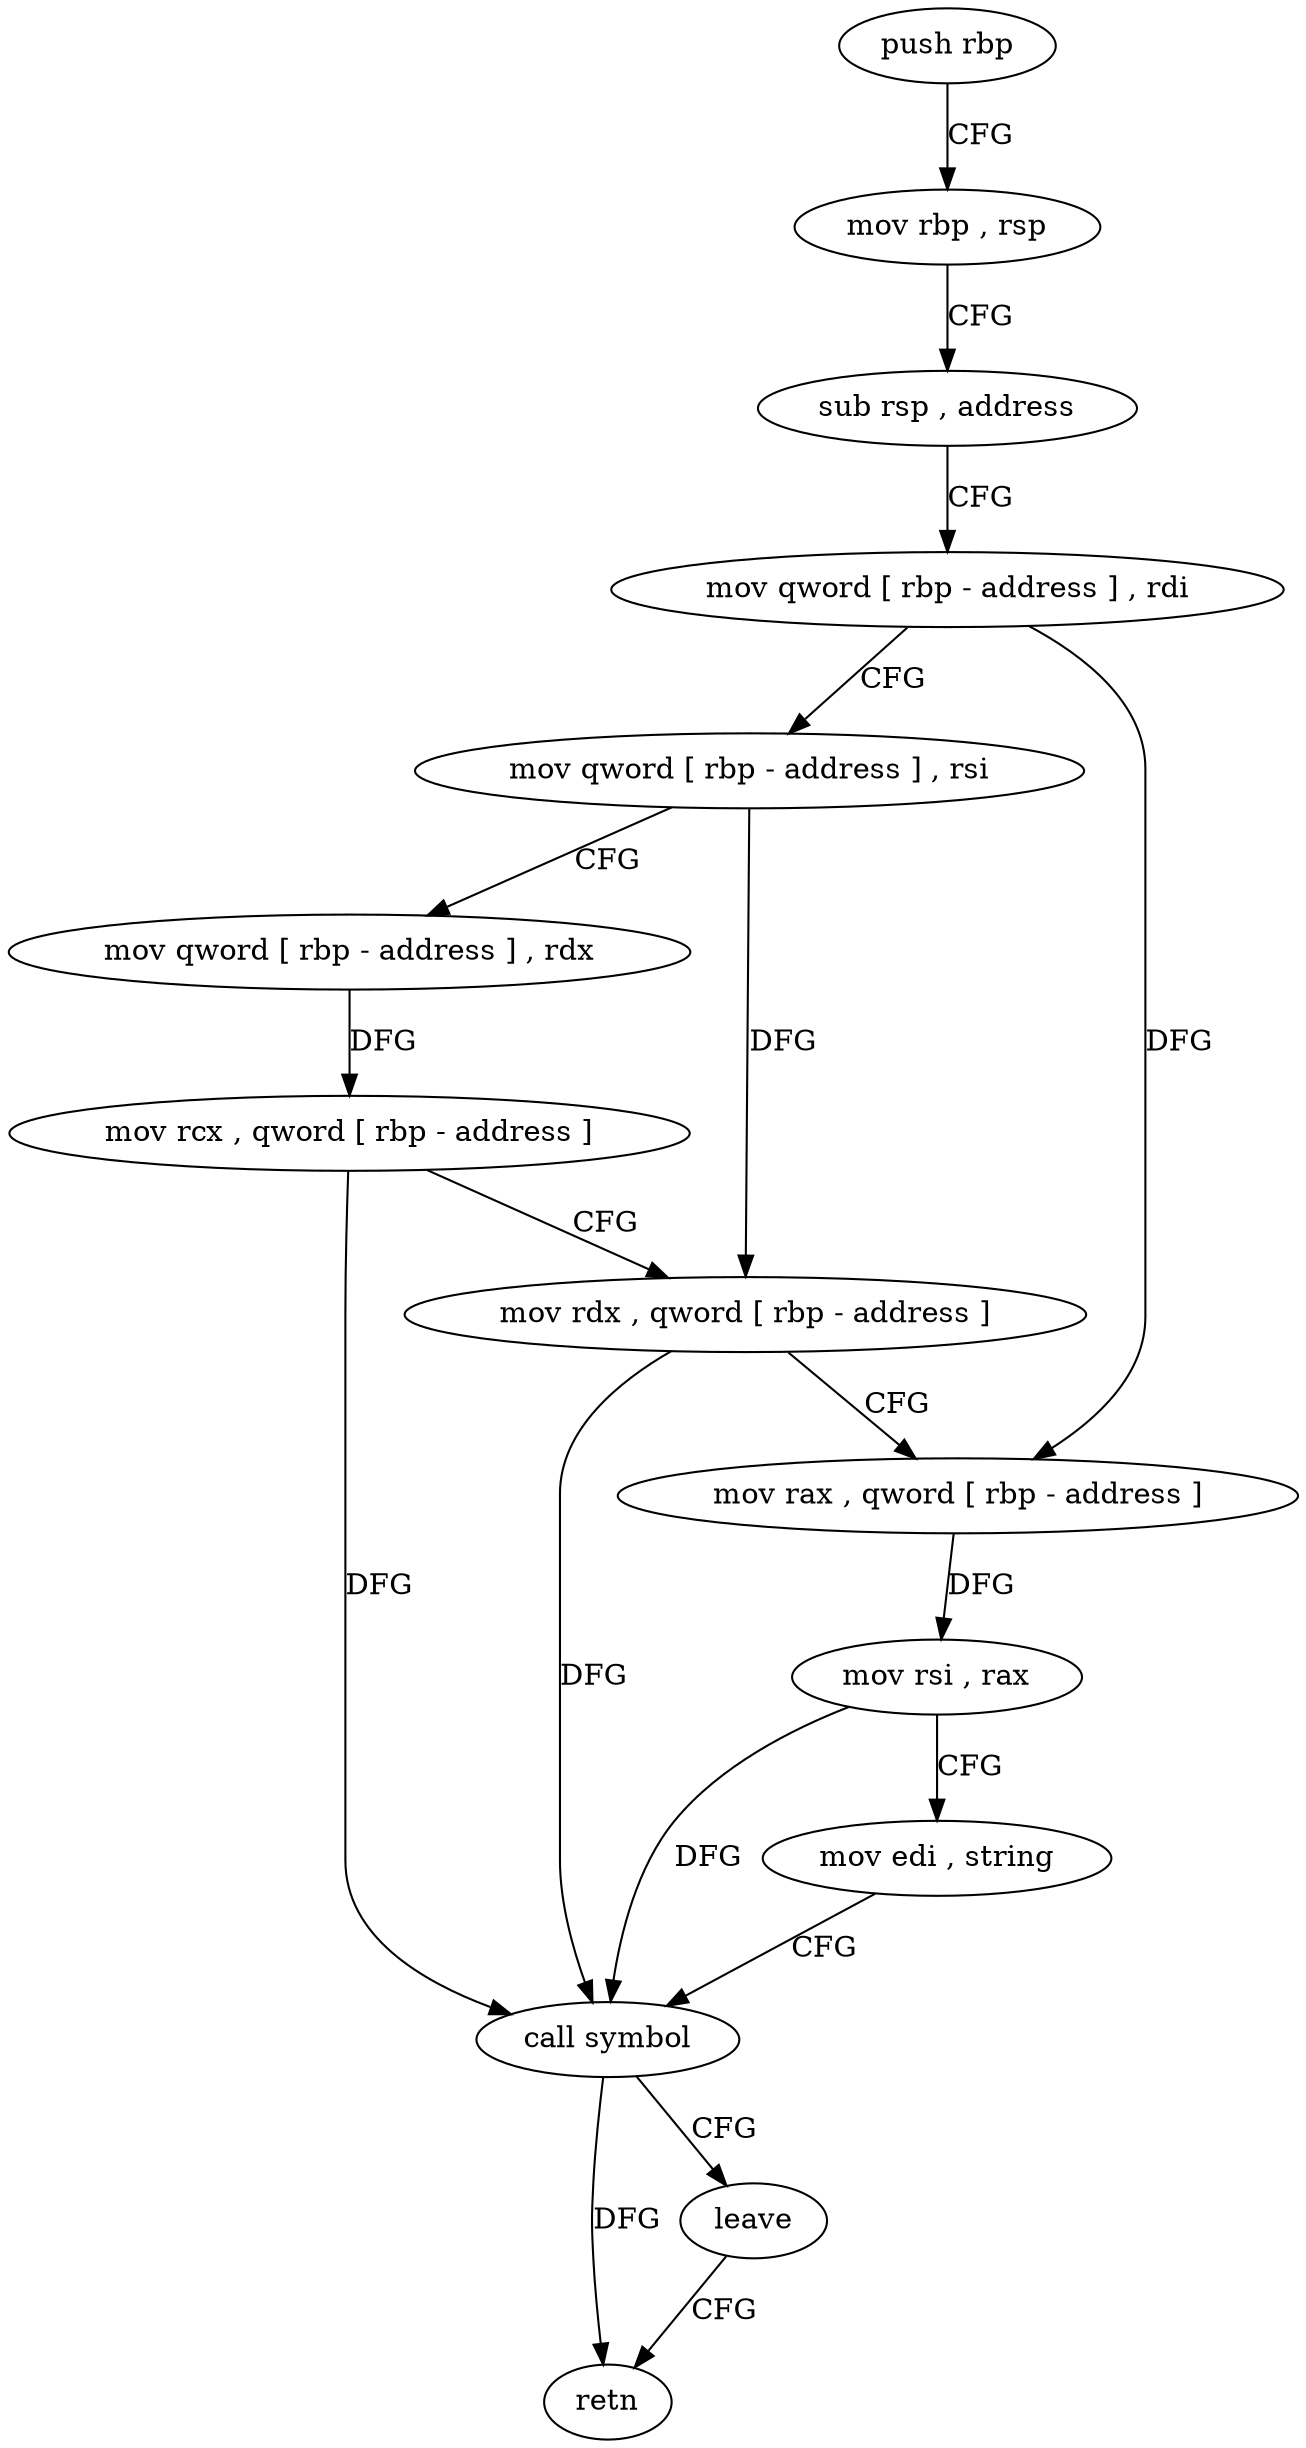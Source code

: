 digraph "func" {
"4258336" [label = "push rbp" ]
"4258337" [label = "mov rbp , rsp" ]
"4258340" [label = "sub rsp , address" ]
"4258344" [label = "mov qword [ rbp - address ] , rdi" ]
"4258348" [label = "mov qword [ rbp - address ] , rsi" ]
"4258352" [label = "mov qword [ rbp - address ] , rdx" ]
"4258356" [label = "mov rcx , qword [ rbp - address ]" ]
"4258360" [label = "mov rdx , qword [ rbp - address ]" ]
"4258364" [label = "mov rax , qword [ rbp - address ]" ]
"4258368" [label = "mov rsi , rax" ]
"4258371" [label = "mov edi , string" ]
"4258376" [label = "call symbol" ]
"4258381" [label = "leave" ]
"4258382" [label = "retn" ]
"4258336" -> "4258337" [ label = "CFG" ]
"4258337" -> "4258340" [ label = "CFG" ]
"4258340" -> "4258344" [ label = "CFG" ]
"4258344" -> "4258348" [ label = "CFG" ]
"4258344" -> "4258364" [ label = "DFG" ]
"4258348" -> "4258352" [ label = "CFG" ]
"4258348" -> "4258360" [ label = "DFG" ]
"4258352" -> "4258356" [ label = "DFG" ]
"4258356" -> "4258360" [ label = "CFG" ]
"4258356" -> "4258376" [ label = "DFG" ]
"4258360" -> "4258364" [ label = "CFG" ]
"4258360" -> "4258376" [ label = "DFG" ]
"4258364" -> "4258368" [ label = "DFG" ]
"4258368" -> "4258371" [ label = "CFG" ]
"4258368" -> "4258376" [ label = "DFG" ]
"4258371" -> "4258376" [ label = "CFG" ]
"4258376" -> "4258381" [ label = "CFG" ]
"4258376" -> "4258382" [ label = "DFG" ]
"4258381" -> "4258382" [ label = "CFG" ]
}
